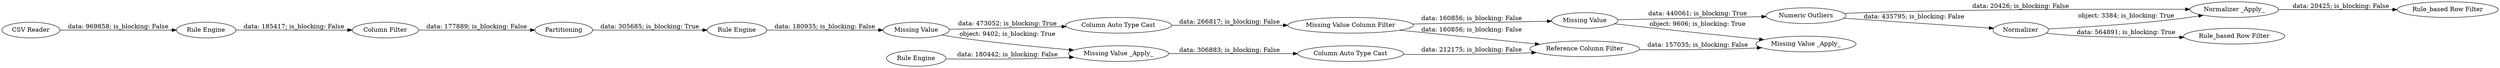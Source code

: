 digraph {
	"7486119757156264400_64" [label="Missing Value _Apply_"]
	"6856231015656384676_786" [label="Normalizer _Apply_"]
	"7486119757156264400_78" [label="Missing Value"]
	"-4510048222692032206_24" [label=Partitioning]
	"7486119757156264400_80" [label="Column Auto Type Cast"]
	"6856231015656384676_787" [label="Rule_based Row Filter"]
	"7486119757156264400_63" [label="Rule Engine"]
	"-4510048222692032206_26" [label="Column Filter"]
	"6856231015656384676_785" [label="Rule_based Row Filter"]
	"-4510048222692032206_23" [label="Rule Engine"]
	"7486119757156264400_77" [label="Rule Engine"]
	"7486119757156264400_73" [label="Missing Value _Apply_"]
	"6856231015656384676_782" [label="CSV Reader"]
	"7486119757156264400_82" [label="Missing Value"]
	"6856231015656384676_783" [label="Numeric Outliers"]
	"7486119757156264400_83" [label="Column Auto Type Cast"]
	"7486119757156264400_81" [label="Missing Value Column Filter"]
	"6856231015656384676_784" [label=Normalizer]
	"7486119757156264400_72" [label="Reference Column Filter"]
	"-4510048222692032206_24" -> "7486119757156264400_77" [label="data: 305685; is_blocking: True"]
	"7486119757156264400_83" -> "7486119757156264400_72" [label="data: 212175; is_blocking: False"]
	"6856231015656384676_782" -> "-4510048222692032206_23" [label="data: 969858; is_blocking: False"]
	"6856231015656384676_786" -> "6856231015656384676_787" [label="data: 20425; is_blocking: False"]
	"7486119757156264400_77" -> "7486119757156264400_78" [label="data: 180935; is_blocking: False"]
	"6856231015656384676_784" -> "6856231015656384676_785" [label="data: 564891; is_blocking: True"]
	"6856231015656384676_784" -> "6856231015656384676_786" [label="object: 3384; is_blocking: True"]
	"-4510048222692032206_26" -> "-4510048222692032206_24" [label="data: 177889; is_blocking: False"]
	"7486119757156264400_81" -> "7486119757156264400_82" [label="data: 160856; is_blocking: False"]
	"7486119757156264400_78" -> "7486119757156264400_80" [label="data: 473052; is_blocking: True"]
	"7486119757156264400_63" -> "7486119757156264400_64" [label="data: 180442; is_blocking: False"]
	"7486119757156264400_78" -> "7486119757156264400_64" [label="object: 9402; is_blocking: True"]
	"-4510048222692032206_23" -> "-4510048222692032206_26" [label="data: 185417; is_blocking: False"]
	"7486119757156264400_80" -> "7486119757156264400_81" [label="data: 266817; is_blocking: False"]
	"7486119757156264400_82" -> "6856231015656384676_783" [label="data: 440061; is_blocking: True"]
	"7486119757156264400_72" -> "7486119757156264400_73" [label="data: 157035; is_blocking: False"]
	"7486119757156264400_81" -> "7486119757156264400_72" [label="data: 160856; is_blocking: False"]
	"7486119757156264400_64" -> "7486119757156264400_83" [label="data: 306883; is_blocking: False"]
	"6856231015656384676_783" -> "6856231015656384676_786" [label="data: 20426; is_blocking: False"]
	"7486119757156264400_82" -> "7486119757156264400_73" [label="object: 9606; is_blocking: True"]
	"6856231015656384676_783" -> "6856231015656384676_784" [label="data: 435795; is_blocking: False"]
	rankdir=LR
}
